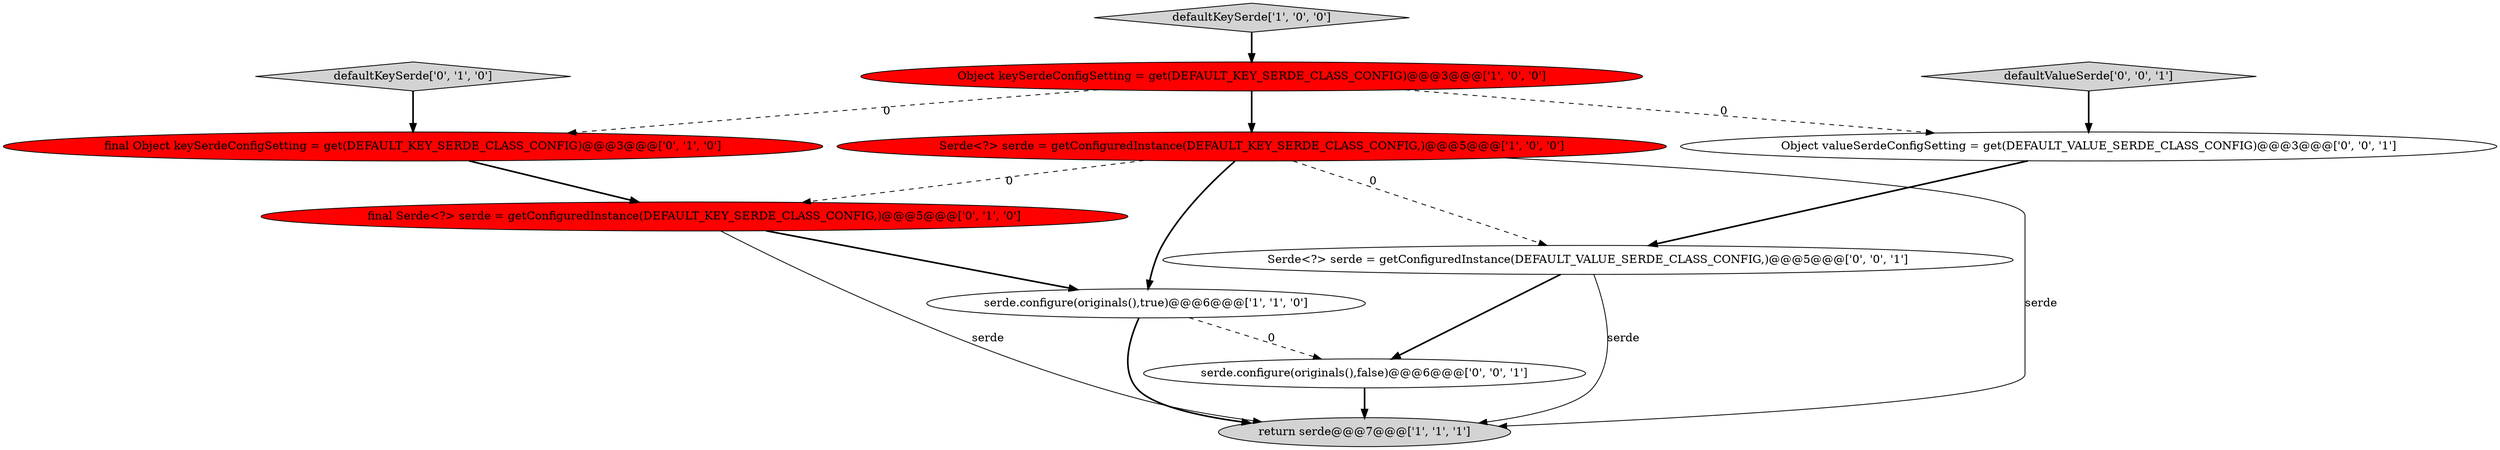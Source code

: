 digraph {
6 [style = filled, label = "final Object keySerdeConfigSetting = get(DEFAULT_KEY_SERDE_CLASS_CONFIG)@@@3@@@['0', '1', '0']", fillcolor = red, shape = ellipse image = "AAA1AAABBB2BBB"];
8 [style = filled, label = "Object valueSerdeConfigSetting = get(DEFAULT_VALUE_SERDE_CLASS_CONFIG)@@@3@@@['0', '0', '1']", fillcolor = white, shape = ellipse image = "AAA0AAABBB3BBB"];
5 [style = filled, label = "final Serde<?> serde = getConfiguredInstance(DEFAULT_KEY_SERDE_CLASS_CONFIG,)@@@5@@@['0', '1', '0']", fillcolor = red, shape = ellipse image = "AAA1AAABBB2BBB"];
7 [style = filled, label = "defaultKeySerde['0', '1', '0']", fillcolor = lightgray, shape = diamond image = "AAA0AAABBB2BBB"];
9 [style = filled, label = "defaultValueSerde['0', '0', '1']", fillcolor = lightgray, shape = diamond image = "AAA0AAABBB3BBB"];
4 [style = filled, label = "defaultKeySerde['1', '0', '0']", fillcolor = lightgray, shape = diamond image = "AAA0AAABBB1BBB"];
2 [style = filled, label = "Serde<?> serde = getConfiguredInstance(DEFAULT_KEY_SERDE_CLASS_CONFIG,)@@@5@@@['1', '0', '0']", fillcolor = red, shape = ellipse image = "AAA1AAABBB1BBB"];
1 [style = filled, label = "serde.configure(originals(),true)@@@6@@@['1', '1', '0']", fillcolor = white, shape = ellipse image = "AAA0AAABBB1BBB"];
10 [style = filled, label = "Serde<?> serde = getConfiguredInstance(DEFAULT_VALUE_SERDE_CLASS_CONFIG,)@@@5@@@['0', '0', '1']", fillcolor = white, shape = ellipse image = "AAA0AAABBB3BBB"];
3 [style = filled, label = "return serde@@@7@@@['1', '1', '1']", fillcolor = lightgray, shape = ellipse image = "AAA0AAABBB1BBB"];
0 [style = filled, label = "Object keySerdeConfigSetting = get(DEFAULT_KEY_SERDE_CLASS_CONFIG)@@@3@@@['1', '0', '0']", fillcolor = red, shape = ellipse image = "AAA1AAABBB1BBB"];
11 [style = filled, label = "serde.configure(originals(),false)@@@6@@@['0', '0', '1']", fillcolor = white, shape = ellipse image = "AAA0AAABBB3BBB"];
1->3 [style = bold, label=""];
10->3 [style = solid, label="serde"];
0->8 [style = dashed, label="0"];
5->1 [style = bold, label=""];
6->5 [style = bold, label=""];
8->10 [style = bold, label=""];
2->5 [style = dashed, label="0"];
2->10 [style = dashed, label="0"];
0->6 [style = dashed, label="0"];
11->3 [style = bold, label=""];
9->8 [style = bold, label=""];
1->11 [style = dashed, label="0"];
2->1 [style = bold, label=""];
2->3 [style = solid, label="serde"];
5->3 [style = solid, label="serde"];
7->6 [style = bold, label=""];
4->0 [style = bold, label=""];
0->2 [style = bold, label=""];
10->11 [style = bold, label=""];
}
